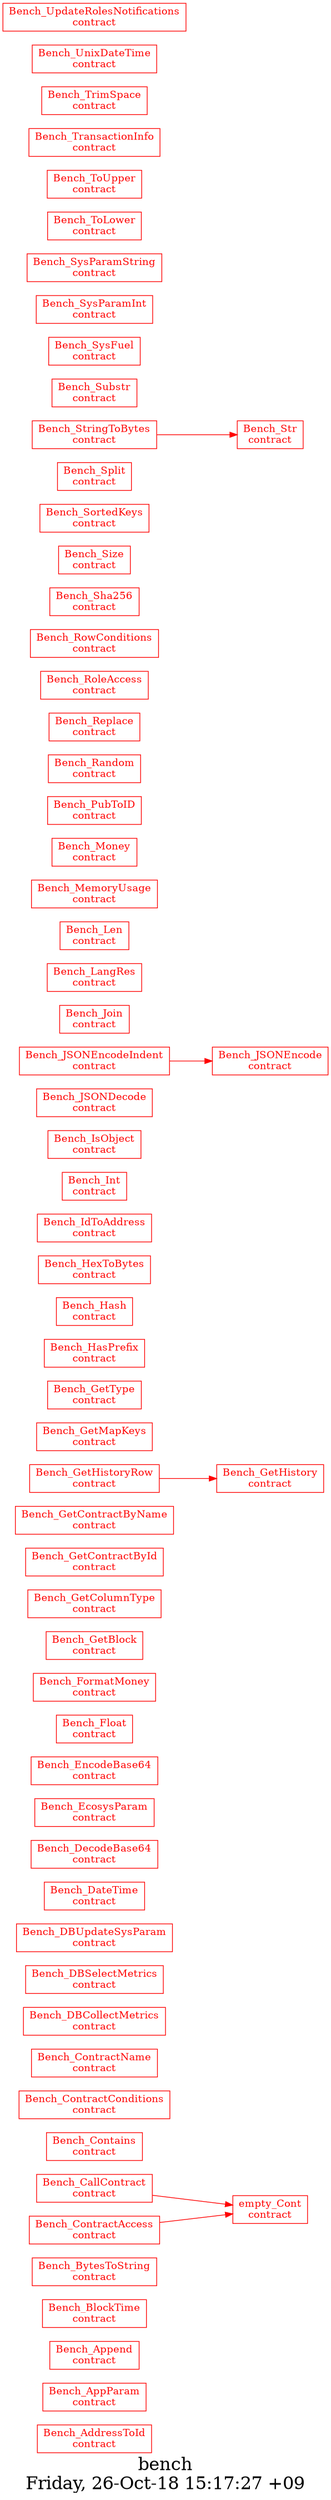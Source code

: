 digraph G {
graph [
  fontsize="24";
  label="bench\nFriday, 26-Oct-18 15:17:27 +09";
  nojustify=true;
  ordering=out;
  rankdir=LR;
  size="30";
];
"Bench_AddressToId\ncontract" [color=red, fontcolor=red, group=contracts, shape=record];
"Bench_AppParam\ncontract" [color=red, fontcolor=red, group=contracts, shape=record];
"Bench_Append\ncontract" [color=red, fontcolor=red, group=contracts, shape=record];
"Bench_BlockTime\ncontract" [color=red, fontcolor=red, group=contracts, shape=record];
"Bench_BytesToString\ncontract" [color=red, fontcolor=red, group=contracts, shape=record];
"Bench_CallContract\ncontract" -> "empty_Cont\ncontract"  [ color=red ]
"Bench_CallContract\ncontract" [color=red, fontcolor=red, group=contracts, shape=record];
"Bench_Contains\ncontract" [color=red, fontcolor=red, group=contracts, shape=record];
"Bench_ContractAccess\ncontract" -> "empty_Cont\ncontract"  [ color=red ]
"Bench_ContractAccess\ncontract" [color=red, fontcolor=red, group=contracts, shape=record];
"Bench_ContractConditions\ncontract" [color=red, fontcolor=red, group=contracts, shape=record];
"Bench_ContractName\ncontract" [color=red, fontcolor=red, group=contracts, shape=record];
"Bench_DBCollectMetrics\ncontract" [color=red, fontcolor=red, group=contracts, shape=record];
"Bench_DBSelectMetrics\ncontract" [color=red, fontcolor=red, group=contracts, shape=record];
"Bench_DBUpdateSysParam\ncontract" [color=red, fontcolor=red, group=contracts, shape=record];
"Bench_DateTime\ncontract" [color=red, fontcolor=red, group=contracts, shape=record];
"Bench_DecodeBase64\ncontract" [color=red, fontcolor=red, group=contracts, shape=record];
"Bench_EcosysParam\ncontract" [color=red, fontcolor=red, group=contracts, shape=record];
"Bench_EncodeBase64\ncontract" [color=red, fontcolor=red, group=contracts, shape=record];
"Bench_Float\ncontract" [color=red, fontcolor=red, group=contracts, shape=record];
"Bench_FormatMoney\ncontract" [color=red, fontcolor=red, group=contracts, shape=record];
"Bench_GetBlock\ncontract" [color=red, fontcolor=red, group=contracts, shape=record];
"Bench_GetColumnType\ncontract" [color=red, fontcolor=red, group=contracts, shape=record];
"Bench_GetContractById\ncontract" [color=red, fontcolor=red, group=contracts, shape=record];
"Bench_GetContractByName\ncontract" [color=red, fontcolor=red, group=contracts, shape=record];
"Bench_GetHistory\ncontract" [color=red, fontcolor=red, group=contracts, shape=record];
"Bench_GetHistoryRow\ncontract" -> "Bench_GetHistory\ncontract"  [ color=red ]
"Bench_GetHistoryRow\ncontract" [color=red, fontcolor=red, group=contracts, shape=record];
"Bench_GetMapKeys\ncontract" [color=red, fontcolor=red, group=contracts, shape=record];
"Bench_GetType\ncontract" [color=red, fontcolor=red, group=contracts, shape=record];
"Bench_HasPrefix\ncontract" [color=red, fontcolor=red, group=contracts, shape=record];
"Bench_Hash\ncontract" [color=red, fontcolor=red, group=contracts, shape=record];
"Bench_HexToBytes\ncontract" [color=red, fontcolor=red, group=contracts, shape=record];
"Bench_IdToAddress\ncontract" [color=red, fontcolor=red, group=contracts, shape=record];
"Bench_Int\ncontract" [color=red, fontcolor=red, group=contracts, shape=record];
"Bench_IsObject\ncontract" [color=red, fontcolor=red, group=contracts, shape=record];
"Bench_JSONDecode\ncontract" [color=red, fontcolor=red, group=contracts, shape=record];
"Bench_JSONEncode\ncontract" [color=red, fontcolor=red, group=contracts, shape=record];
"Bench_JSONEncodeIndent\ncontract" -> "Bench_JSONEncode\ncontract"  [ color=red ]
"Bench_JSONEncodeIndent\ncontract" [color=red, fontcolor=red, group=contracts, shape=record];
"Bench_Join\ncontract" [color=red, fontcolor=red, group=contracts, shape=record];
"Bench_LangRes\ncontract" [color=red, fontcolor=red, group=contracts, shape=record];
"Bench_Len\ncontract" [color=red, fontcolor=red, group=contracts, shape=record];
"Bench_MemoryUsage\ncontract" [color=red, fontcolor=red, group=contracts, shape=record];
"Bench_Money\ncontract" [color=red, fontcolor=red, group=contracts, shape=record];
"Bench_PubToID\ncontract" [color=red, fontcolor=red, group=contracts, shape=record];
"Bench_Random\ncontract" [color=red, fontcolor=red, group=contracts, shape=record];
"Bench_Replace\ncontract" [color=red, fontcolor=red, group=contracts, shape=record];
"Bench_RoleAccess\ncontract" [color=red, fontcolor=red, group=contracts, shape=record];
"Bench_RowConditions\ncontract" [color=red, fontcolor=red, group=contracts, shape=record];
"Bench_Sha256\ncontract" [color=red, fontcolor=red, group=contracts, shape=record];
"Bench_Size\ncontract" [color=red, fontcolor=red, group=contracts, shape=record];
"Bench_SortedKeys\ncontract" [color=red, fontcolor=red, group=contracts, shape=record];
"Bench_Split\ncontract" [color=red, fontcolor=red, group=contracts, shape=record];
"Bench_Str\ncontract" [color=red, fontcolor=red, group=contracts, shape=record];
"Bench_StringToBytes\ncontract" -> "Bench_Str\ncontract"  [ color=red ]
"Bench_StringToBytes\ncontract" [color=red, fontcolor=red, group=contracts, shape=record];
"Bench_Substr\ncontract" [color=red, fontcolor=red, group=contracts, shape=record];
"Bench_SysFuel\ncontract" [color=red, fontcolor=red, group=contracts, shape=record];
"Bench_SysParamInt\ncontract" [color=red, fontcolor=red, group=contracts, shape=record];
"Bench_SysParamString\ncontract" [color=red, fontcolor=red, group=contracts, shape=record];
"Bench_ToLower\ncontract" [color=red, fontcolor=red, group=contracts, shape=record];
"Bench_ToUpper\ncontract" [color=red, fontcolor=red, group=contracts, shape=record];
"Bench_TransactionInfo\ncontract" [color=red, fontcolor=red, group=contracts, shape=record];
"Bench_TrimSpace\ncontract" [color=red, fontcolor=red, group=contracts, shape=record];
"Bench_UnixDateTime\ncontract" [color=red, fontcolor=red, group=contracts, shape=record];
"Bench_UpdateRolesNotifications\ncontract" [color=red, fontcolor=red, group=contracts, shape=record];
"empty_Cont\ncontract" [color=red, fontcolor=red, group=contracts, shape=record];
}
